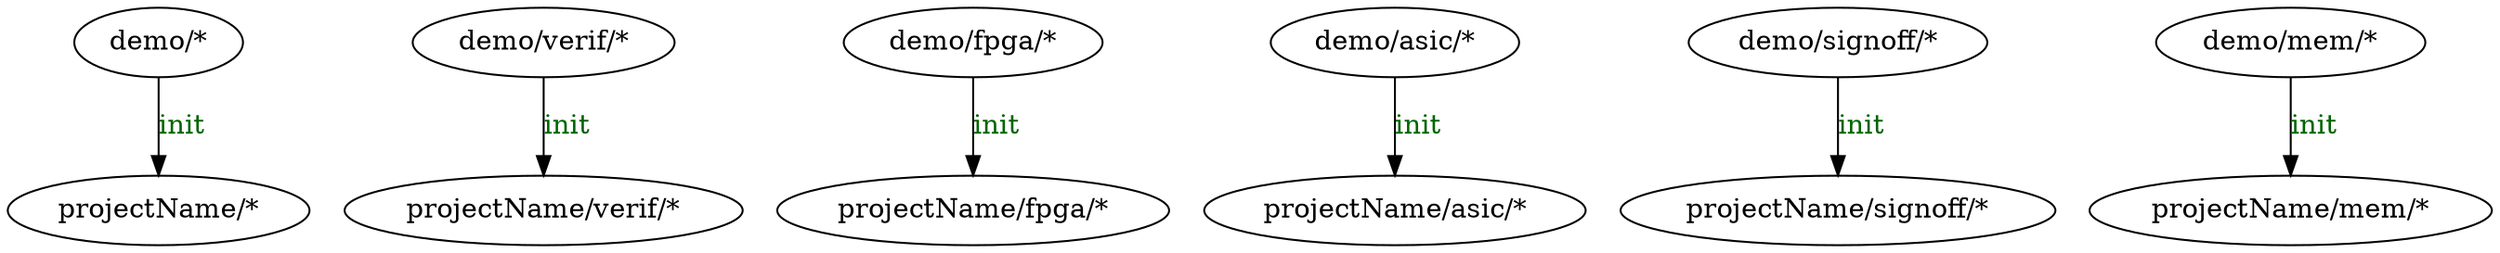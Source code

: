 digraph pic1 {
  projectDemo [label = "demo/*"]
  verifDemo   [label = "demo/verif/*"]
  fpgaDemo    [label = "demo/fpga/*"]
  asicDemo    [label = "demo/asic/*"]
  signoffDemo [label = "demo/signoff/*"]
  memDemo     [label = "demo/mem/*"]
  
  project [label = "projectName/*"]
  verif   [label = "projectName/verif/*"]
  fpga    [label = "projectName/fpga/*"]
  asic    [label = "projectName/asic/*"]
  signoff [label = "projectName/signoff/*"]
  mem     [label = "projectName/mem/*"]

  projectDemo -> project [label="init", fontcolor=darkgreen]
  verifDemo   -> verif   [label="init", fontcolor=darkgreen]
  fpgaDemo    -> fpga    [label="init", fontcolor=darkgreen]
  asicDemo    -> asic    [label="init", fontcolor=darkgreen]
  signoffDemo -> signoff [label="init", fontcolor=darkgreen]
  memDemo     -> mem     [label="init", fontcolor=darkgreen]
}
